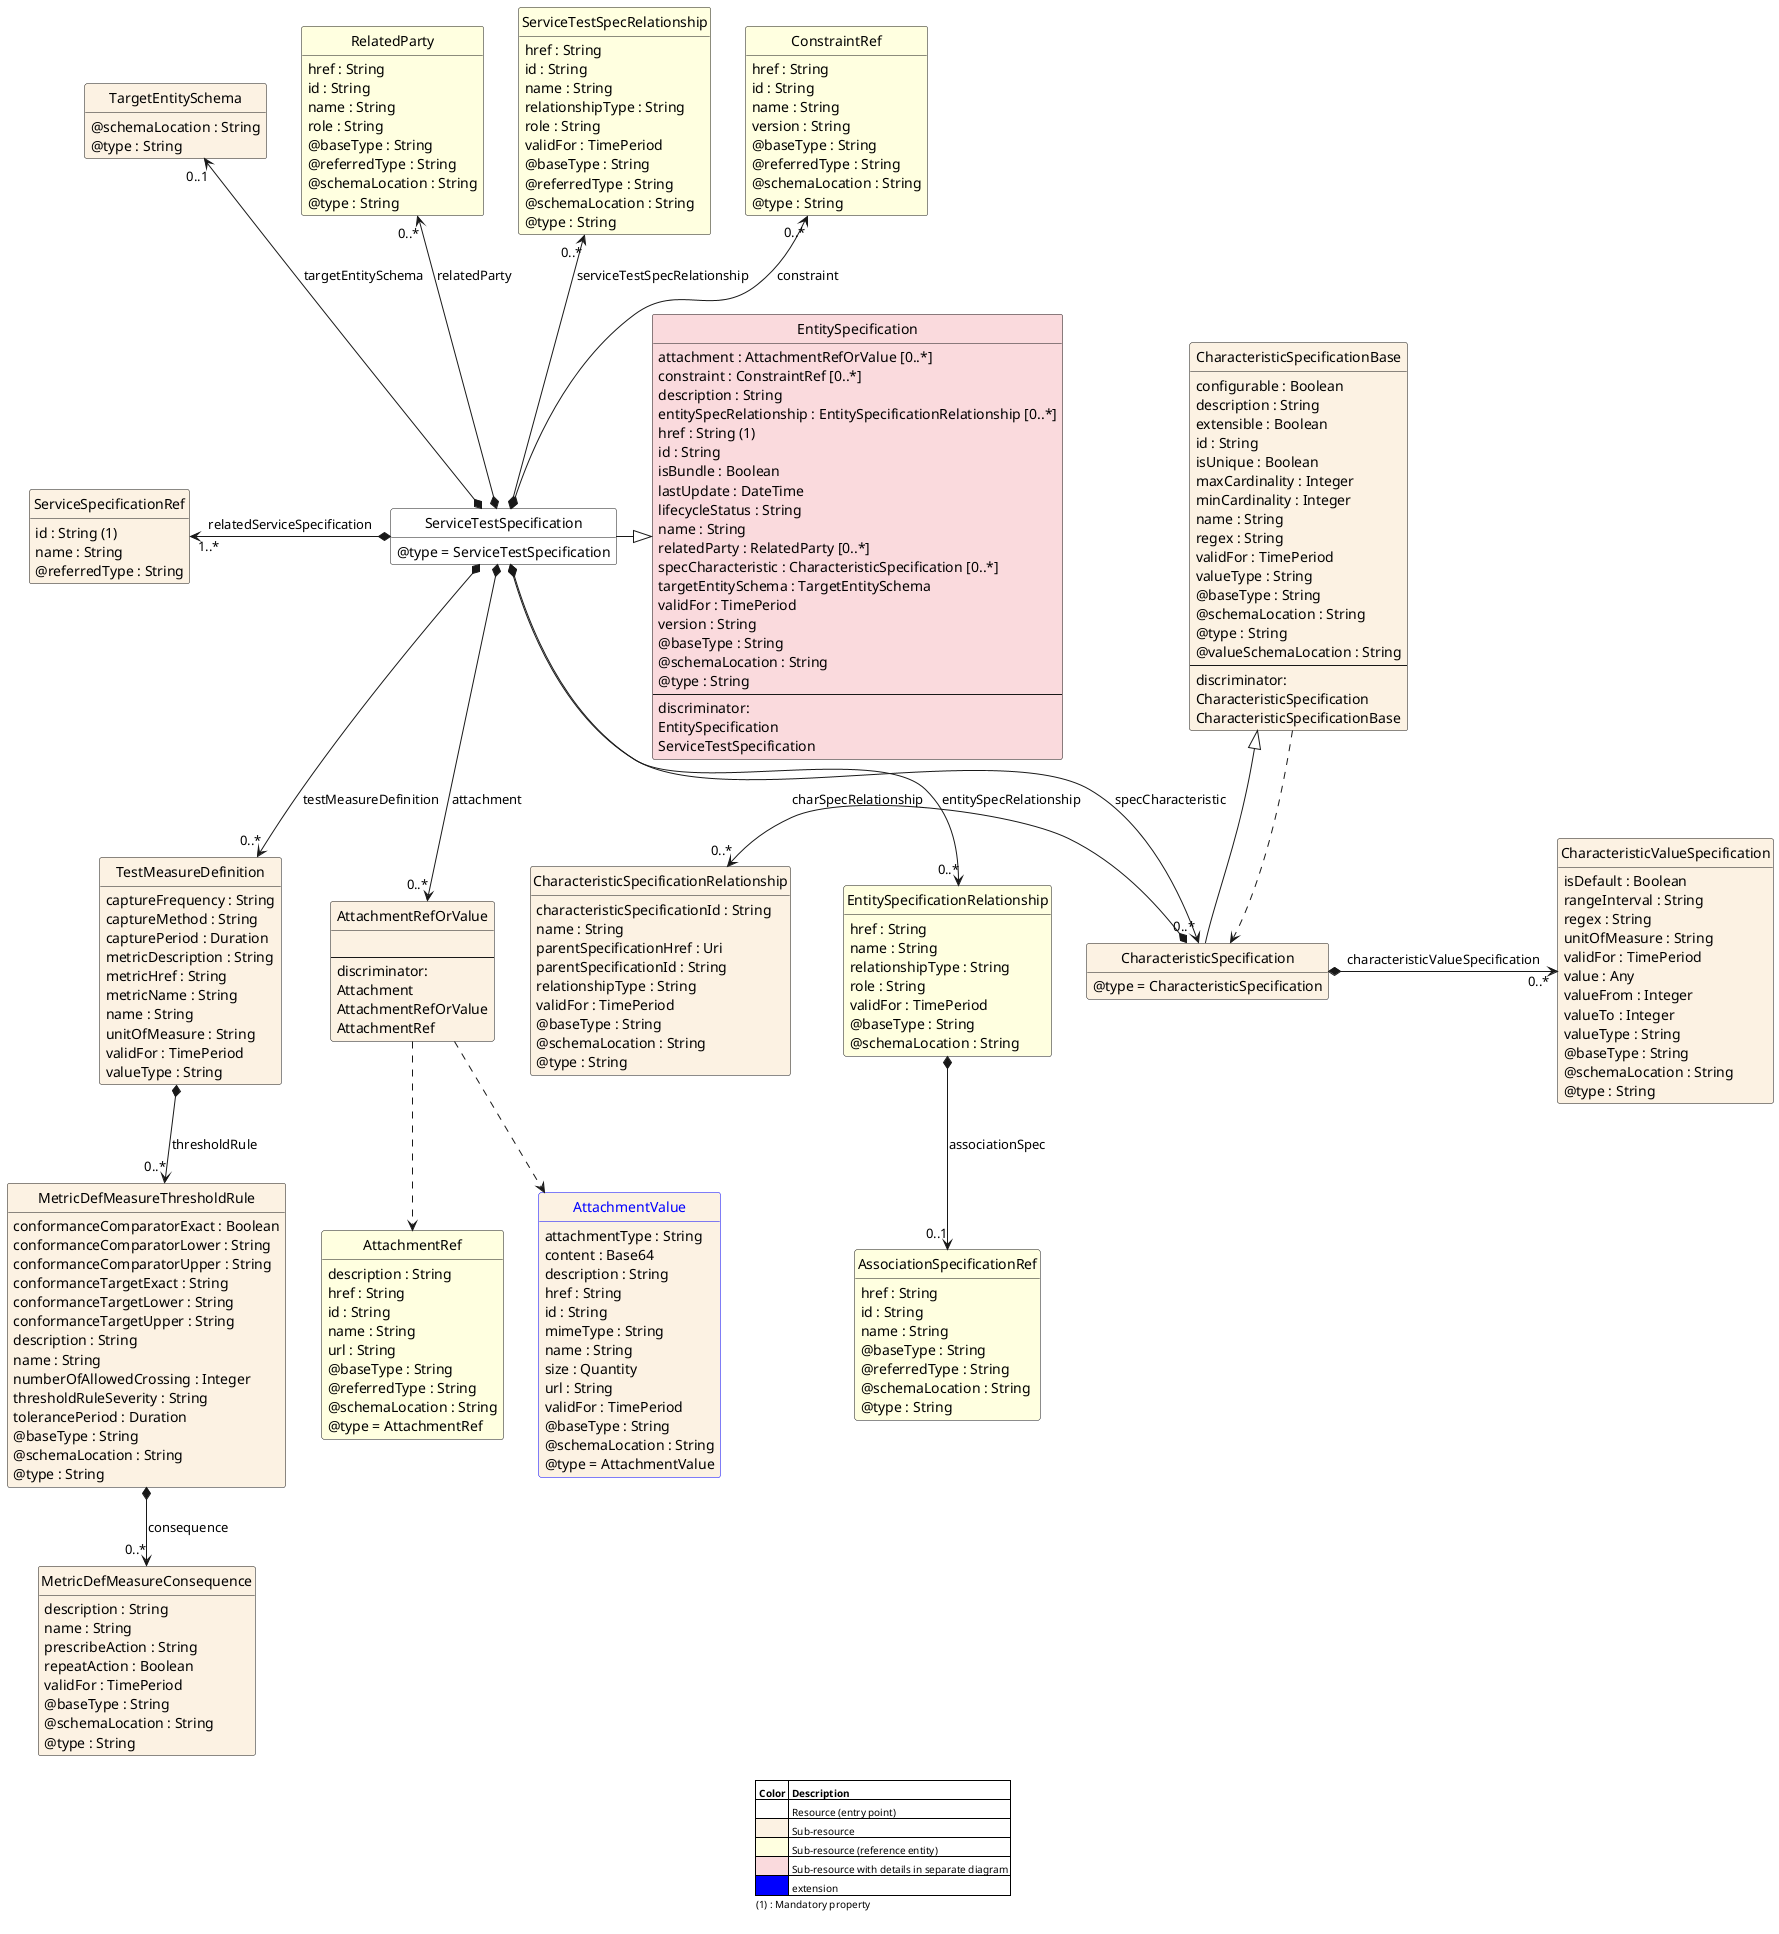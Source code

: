 @startuml
'
' Resource:  ServiceTestSpecification
' Source:    TMF653-Service_Test_Management-v5.0.0.oas.yaml
'
hide circle
hide methods
hide stereotype
show <<Enumeration>> stereotype

skinparam class {
   BorderColor<<Extension>> blue
   FontColor<<Extension>> blue
   backgroundColor<<Enumeration>> #E6F5F7
   backgroundColor<<Ref>> #FFFFE0
   backgroundColor<<Pivot>> #FFFFFFF
   backgroundColor<<Resource>> #FCF2E3
   backgroundColor<<SubResource>> #FFFFFFF
   backgroundColor<<SubResourceReference>> #FADADD
}

skinparam legend {
   borderRoundCorner 0
   borderColor red
   backgroundColor white
}

class ServiceTestSpecification  <<Pivot>> {
    @type = ServiceTestSpecification
}

class AttachmentValue <<Resource>> <<Extension>> {
    attachmentType : String
    content : Base64
    description : String
    href : String
    id : String
    mimeType : String
    name : String
    size : Quantity
    url : String
    validFor : TimePeriod
    @baseType : String
    @schemaLocation : String
    @type = AttachmentValue
}

class AssociationSpecificationRef  <<Ref>> {
    href : String
    id : String
    name : String
    @baseType : String
    @referredType : String
    @schemaLocation : String
    @type : String
}

class ServiceSpecificationRef <<Resource>> {
    {field}id : String (1)
    name : String
    @referredType : String
}

class TargetEntitySchema <<Resource>> {
    @schemaLocation : String
    @type : String
}

class CharacteristicSpecificationRelationship <<Resource>> {
    characteristicSpecificationId : String
    name : String
    parentSpecificationHref : Uri
    parentSpecificationId : String
    relationshipType : String
    validFor : TimePeriod
    @baseType : String
    @schemaLocation : String
    @type : String
}

class MetricDefMeasureConsequence <<Resource>> {
    description : String
    name : String
    prescribeAction : String
    repeatAction : Boolean
    validFor : TimePeriod
    @baseType : String
    @schemaLocation : String
    @type : String
}

class EntitySpecificationRelationship  <<Ref>> {
    href : String
    name : String
    relationshipType : String
    role : String
    validFor : TimePeriod
    @baseType : String
    @schemaLocation : String
}

class EntitySpecification  <<SubResourceReference>> {
    attachment : AttachmentRefOrValue [0..*]
    constraint : ConstraintRef [0..*]
    description : String
    entitySpecRelationship : EntitySpecificationRelationship [0..*]
    {field}href : String (1)
    id : String
    isBundle : Boolean
    lastUpdate : DateTime
    lifecycleStatus : String
    name : String
    relatedParty : RelatedParty [0..*]
    specCharacteristic : CharacteristicSpecification [0..*]
    targetEntitySchema : TargetEntitySchema
    validFor : TimePeriod
    version : String
    @baseType : String
    @schemaLocation : String
    @type : String
    --
    discriminator:
    EntitySpecification
    ServiceTestSpecification
}

class TestMeasureDefinition <<Resource>> {
    captureFrequency : String
    captureMethod : String
    capturePeriod : Duration
    metricDescription : String
    metricHref : String
    metricName : String
    name : String
    unitOfMeasure : String
    validFor : TimePeriod
    valueType : String
}

class RelatedParty  <<Ref>> {
    href : String
    id : String
    name : String
    role : String
    @baseType : String
    @referredType : String
    @schemaLocation : String
    @type : String
}

class ServiceTestSpecRelationship  <<Ref>> {
    href : String
    id : String
    name : String
    relationshipType : String
    role : String
    validFor : TimePeriod
    @baseType : String
    @referredType : String
    @schemaLocation : String
    @type : String
}

class CharacteristicSpecification <<Resource>> {
    @type = CharacteristicSpecification
}

class AttachmentRefOrValue <<Resource>> {
    {field}//                                        //
    --
    discriminator:
    Attachment
    AttachmentRefOrValue
    AttachmentRef
}

class MetricDefMeasureThresholdRule <<Resource>> {
    conformanceComparatorExact : Boolean
    conformanceComparatorLower : String
    conformanceComparatorUpper : String
    conformanceTargetExact : String
    conformanceTargetLower : String
    conformanceTargetUpper : String
    description : String
    name : String
    numberOfAllowedCrossing : Integer
    thresholdRuleSeverity : String
    tolerancePeriod : Duration
    @baseType : String
    @schemaLocation : String
    @type : String
}

class CharacteristicSpecificationBase <<Resource>> {
    configurable : Boolean
    description : String
    extensible : Boolean
    id : String
    isUnique : Boolean
    maxCardinality : Integer
    minCardinality : Integer
    name : String
    regex : String
    validFor : TimePeriod
    valueType : String
    @baseType : String
    @schemaLocation : String
    @type : String
    @valueSchemaLocation : String
    --
    discriminator:
    CharacteristicSpecification
    CharacteristicSpecificationBase
}

class AttachmentRef  <<Ref>> {
    description : String
    href : String
    id : String
    name : String
    url : String
    @baseType : String
    @referredType : String
    @schemaLocation : String
    @type = AttachmentRef
}

class ConstraintRef  <<Ref>> {
    href : String
    id : String
    name : String
    version : String
    @baseType : String
    @referredType : String
    @schemaLocation : String
    @type : String
}

class CharacteristicValueSpecification <<Resource>> {
    isDefault : Boolean
    rangeInterval : String
    regex : String
    unitOfMeasure : String
    validFor : TimePeriod
    value : Any
    valueFrom : Integer
    valueTo : Integer
    valueType : String
    @baseType : String
    @schemaLocation : String
    @type : String
}

'sequence: 2
'processing edges for ServiceTestSpecification
ServiceTestSpecification *-->  "0..*" TestMeasureDefinition : testMeasureDefinition

ServiceTestSpecification *-->  "0..*" EntitySpecificationRelationship : entitySpecRelationship

ServiceTestSpecification *-->  "0..*" AttachmentRefOrValue : attachment

ServiceTestSpecification *-->  "0..*" CharacteristicSpecification : specCharacteristic

'sequence: 88
'processing edges for TestMeasureDefinition
TestMeasureDefinition *-->  "0..*" MetricDefMeasureThresholdRule : thresholdRule

'sequence: 110
'processing edges for CharacteristicSpecification
CharacteristicSpecificationBase <|-- CharacteristicSpecification

'sequence: 142
'processing edges for CharacteristicSpecificationBase
CharacteristicSpecificationBase ..> CharacteristicSpecification

ServiceTestSpecification *-left-> "1..*" ServiceSpecificationRef : relatedServiceSpecification

ServiceTestSpecification -right-|> EntitySpecification

TargetEntitySchema "0..1" <--* ServiceTestSpecification : targetEntitySchema

RelatedParty "0..*" <--* ServiceTestSpecification : relatedParty

ServiceTestSpecRelationship "0..*" <--* ServiceTestSpecification : serviceTestSpecRelationship

ConstraintRef "0..*" <--* ServiceTestSpecification : constraint

'sequence: 58
'processing edges for EntitySpecificationRelationship
'completed processing of edges for EntitySpecificationRelationship
'processing edges for EntitySpecificationRelationship
EntitySpecificationRelationship *-->  "0..1" AssociationSpecificationRef : associationSpec

'sequence: 126
'processing edges for MetricDefMeasureThresholdRule
'completed processing of edges for MetricDefMeasureThresholdRule
'processing edges for MetricDefMeasureThresholdRule
MetricDefMeasureThresholdRule *-->  "0..*" MetricDefMeasureConsequence : consequence

'sequence: 111
'processing edges for AttachmentRefOrValue
'completed processing of edges for AttachmentRefOrValue
'processing edges for AttachmentRefOrValue
AttachmentRefOrValue ..> AttachmentValue

AttachmentRefOrValue ..> AttachmentRef

CharacteristicSpecification *-left-> "0..*" CharacteristicSpecificationRelationship : charSpecRelationship

CharacteristicSpecification *-right-> "0..*" CharacteristicValueSpecification : characteristicValueSpecification




skinparam legendBackgroundColor #transparent
skinparam legendBorderColor #transparent

legend
   |= <size:10>Color </size>|= <size:10>Description </size>|
   | <#FFFFFFF> | <size:10>Resource (entry point) </size>|
   | <#FCF2E3> | <size:10>Sub-resource </size>|
   | <#FFFFE0> | <size:10>Sub-resource (reference entity) </size>|
   | <#FADADD> | <size:10>Sub-resource with details in separate diagram </size>|
   | <#blue> | <size:10>extension </size>|
 <size:10>(1) : Mandatory property</size>
endlegend

@enduml